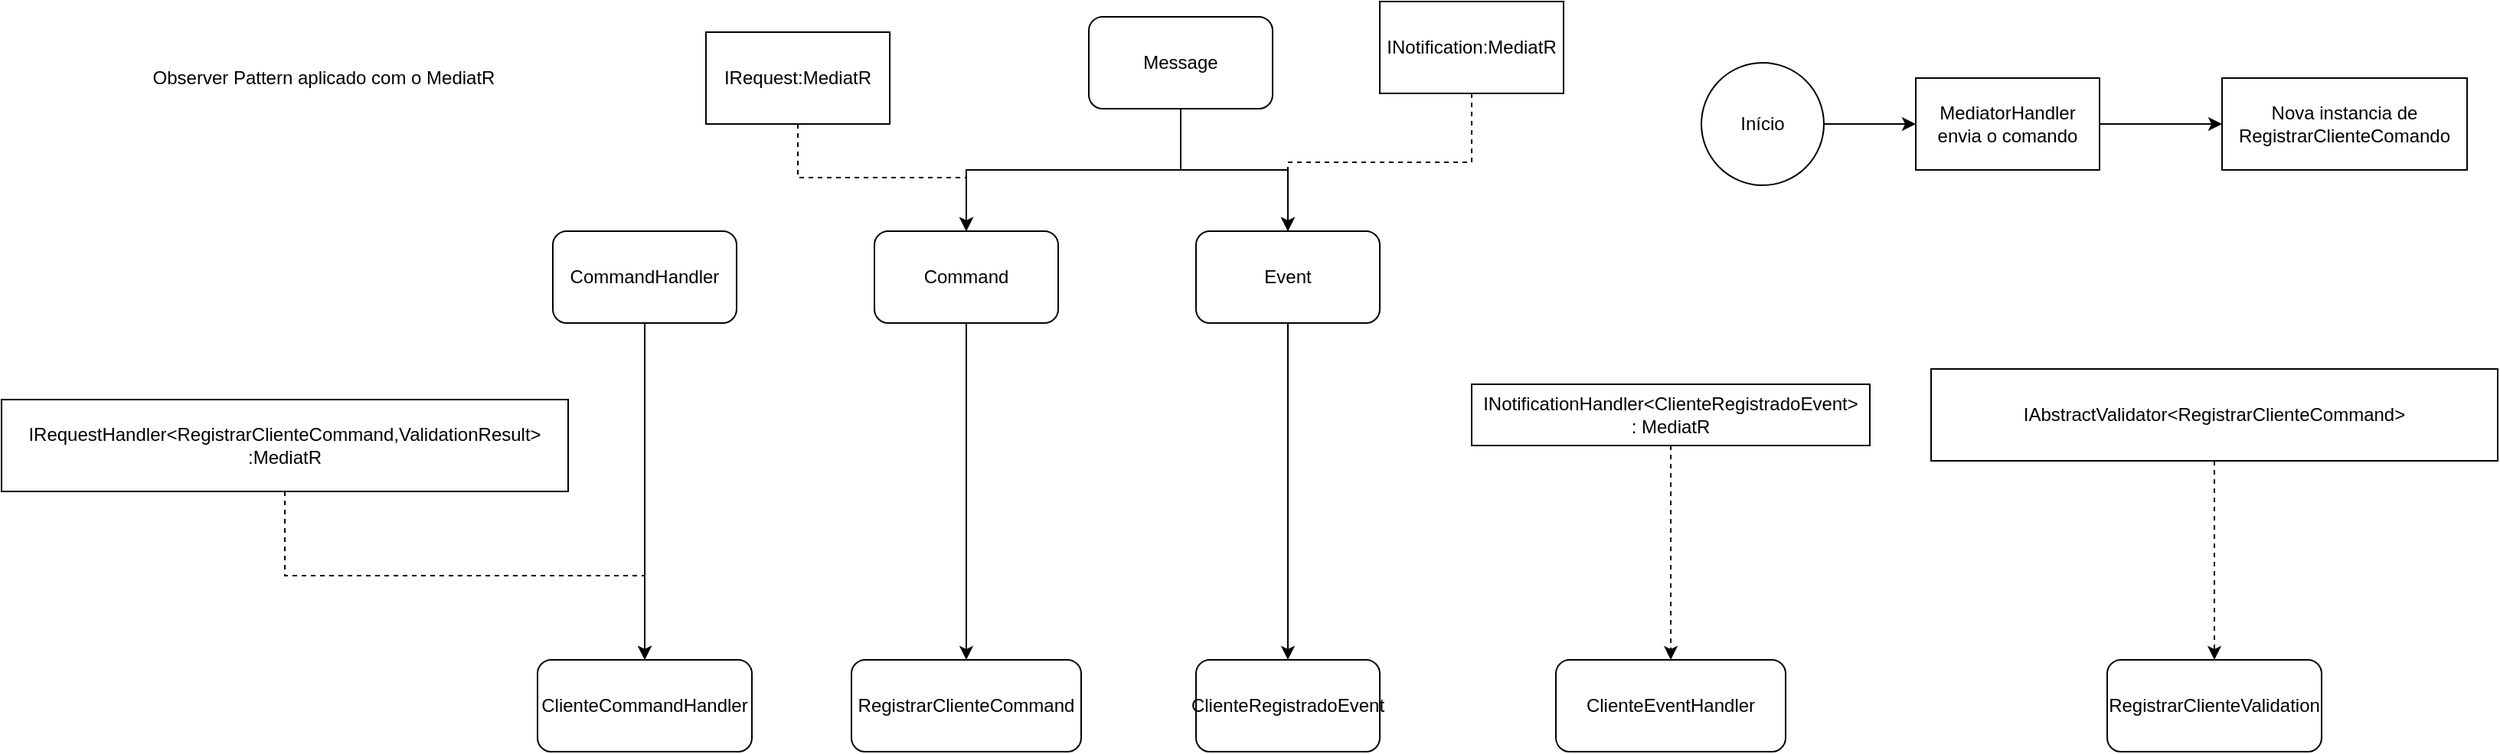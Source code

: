 <mxfile version="20.2.3" type="device"><diagram id="R2lEEEUBdFMjLlhIrx00" name="Page-1"><mxGraphModel dx="2523" dy="1029" grid="1" gridSize="10" guides="1" tooltips="1" connect="1" arrows="1" fold="1" page="1" pageScale="1" pageWidth="850" pageHeight="1100" math="0" shadow="0" extFonts="Permanent Marker^https://fonts.googleapis.com/css?family=Permanent+Marker"><root><mxCell id="0"/><mxCell id="1" parent="0"/><mxCell id="I9J9W7fCwJ3ZCJSavZEX-17" style="edgeStyle=orthogonalEdgeStyle;rounded=0;orthogonalLoop=1;jettySize=auto;html=1;" edge="1" parent="1" source="I9J9W7fCwJ3ZCJSavZEX-1" target="I9J9W7fCwJ3ZCJSavZEX-16"><mxGeometry relative="1" as="geometry"/></mxCell><mxCell id="I9J9W7fCwJ3ZCJSavZEX-1" value="Command&lt;br&gt;" style="rounded=1;whiteSpace=wrap;html=1;" vertex="1" parent="1"><mxGeometry x="110" y="190" width="120" height="60" as="geometry"/></mxCell><mxCell id="I9J9W7fCwJ3ZCJSavZEX-3" style="edgeStyle=orthogonalEdgeStyle;rounded=0;orthogonalLoop=1;jettySize=auto;html=1;entryX=0.5;entryY=0;entryDx=0;entryDy=0;" edge="1" parent="1" source="I9J9W7fCwJ3ZCJSavZEX-2" target="I9J9W7fCwJ3ZCJSavZEX-1"><mxGeometry relative="1" as="geometry"><Array as="points"><mxPoint x="310" y="150"/><mxPoint x="170" y="150"/></Array></mxGeometry></mxCell><mxCell id="I9J9W7fCwJ3ZCJSavZEX-8" style="edgeStyle=orthogonalEdgeStyle;rounded=0;orthogonalLoop=1;jettySize=auto;html=1;entryX=0.5;entryY=0;entryDx=0;entryDy=0;" edge="1" parent="1" source="I9J9W7fCwJ3ZCJSavZEX-2" target="I9J9W7fCwJ3ZCJSavZEX-7"><mxGeometry relative="1" as="geometry"/></mxCell><mxCell id="I9J9W7fCwJ3ZCJSavZEX-2" value="Message" style="rounded=1;whiteSpace=wrap;html=1;" vertex="1" parent="1"><mxGeometry x="250" y="50" width="120" height="60" as="geometry"/></mxCell><mxCell id="I9J9W7fCwJ3ZCJSavZEX-5" style="edgeStyle=orthogonalEdgeStyle;rounded=0;orthogonalLoop=1;jettySize=auto;html=1;entryX=0.5;entryY=0;entryDx=0;entryDy=0;dashed=1;" edge="1" parent="1" source="I9J9W7fCwJ3ZCJSavZEX-4" target="I9J9W7fCwJ3ZCJSavZEX-1"><mxGeometry relative="1" as="geometry"/></mxCell><mxCell id="I9J9W7fCwJ3ZCJSavZEX-4" value="IRequest:MediatR" style="whiteSpace=wrap;html=1;" vertex="1" parent="1"><mxGeometry y="60" width="120" height="60" as="geometry"/></mxCell><mxCell id="I9J9W7fCwJ3ZCJSavZEX-13" style="edgeStyle=orthogonalEdgeStyle;rounded=0;orthogonalLoop=1;jettySize=auto;html=1;" edge="1" parent="1" source="I9J9W7fCwJ3ZCJSavZEX-6" target="I9J9W7fCwJ3ZCJSavZEX-12"><mxGeometry relative="1" as="geometry"/></mxCell><mxCell id="I9J9W7fCwJ3ZCJSavZEX-6" value="CommandHandler" style="rounded=1;whiteSpace=wrap;html=1;" vertex="1" parent="1"><mxGeometry x="-100" y="190" width="120" height="60" as="geometry"/></mxCell><mxCell id="I9J9W7fCwJ3ZCJSavZEX-26" style="edgeStyle=orthogonalEdgeStyle;rounded=0;orthogonalLoop=1;jettySize=auto;html=1;" edge="1" parent="1" source="I9J9W7fCwJ3ZCJSavZEX-7" target="I9J9W7fCwJ3ZCJSavZEX-25"><mxGeometry relative="1" as="geometry"/></mxCell><mxCell id="I9J9W7fCwJ3ZCJSavZEX-7" value="Event" style="rounded=1;whiteSpace=wrap;html=1;" vertex="1" parent="1"><mxGeometry x="320" y="190" width="120" height="60" as="geometry"/></mxCell><mxCell id="I9J9W7fCwJ3ZCJSavZEX-10" style="edgeStyle=orthogonalEdgeStyle;rounded=0;orthogonalLoop=1;jettySize=auto;html=1;entryX=0.5;entryY=0;entryDx=0;entryDy=0;dashed=1;" edge="1" parent="1" source="I9J9W7fCwJ3ZCJSavZEX-9" target="I9J9W7fCwJ3ZCJSavZEX-7"><mxGeometry relative="1" as="geometry"/></mxCell><mxCell id="I9J9W7fCwJ3ZCJSavZEX-9" value="INotification:MediatR" style="whiteSpace=wrap;html=1;" vertex="1" parent="1"><mxGeometry x="440" y="40" width="120" height="60" as="geometry"/></mxCell><mxCell id="I9J9W7fCwJ3ZCJSavZEX-12" value="ClienteCommandHandler" style="rounded=1;whiteSpace=wrap;html=1;" vertex="1" parent="1"><mxGeometry x="-110" y="470" width="140" height="60" as="geometry"/></mxCell><mxCell id="I9J9W7fCwJ3ZCJSavZEX-15" style="edgeStyle=orthogonalEdgeStyle;rounded=0;orthogonalLoop=1;jettySize=auto;html=1;entryX=0.5;entryY=0;entryDx=0;entryDy=0;dashed=1;" edge="1" parent="1" source="I9J9W7fCwJ3ZCJSavZEX-14" target="I9J9W7fCwJ3ZCJSavZEX-12"><mxGeometry relative="1" as="geometry"/></mxCell><mxCell id="I9J9W7fCwJ3ZCJSavZEX-14" value="IRequestHandler&amp;lt;RegistrarClienteCommand,ValidationResult&amp;gt; :MediatR" style="whiteSpace=wrap;html=1;" vertex="1" parent="1"><mxGeometry x="-460" y="300" width="370" height="60" as="geometry"/></mxCell><mxCell id="I9J9W7fCwJ3ZCJSavZEX-16" value="RegistrarClienteCommand" style="rounded=1;whiteSpace=wrap;html=1;" vertex="1" parent="1"><mxGeometry x="95" y="470" width="150" height="60" as="geometry"/></mxCell><mxCell id="I9J9W7fCwJ3ZCJSavZEX-18" value="RegistrarClienteValidation" style="rounded=1;whiteSpace=wrap;html=1;" vertex="1" parent="1"><mxGeometry x="915" y="470" width="140" height="60" as="geometry"/></mxCell><mxCell id="I9J9W7fCwJ3ZCJSavZEX-21" style="edgeStyle=orthogonalEdgeStyle;rounded=0;orthogonalLoop=1;jettySize=auto;html=1;entryX=0.5;entryY=0;entryDx=0;entryDy=0;dashed=1;" edge="1" parent="1" source="I9J9W7fCwJ3ZCJSavZEX-20" target="I9J9W7fCwJ3ZCJSavZEX-18"><mxGeometry relative="1" as="geometry"/></mxCell><mxCell id="I9J9W7fCwJ3ZCJSavZEX-20" value="IAbstractValidator&amp;lt;RegistrarClienteCommand&amp;gt;" style="whiteSpace=wrap;html=1;" vertex="1" parent="1"><mxGeometry x="800" y="280" width="370" height="60" as="geometry"/></mxCell><mxCell id="I9J9W7fCwJ3ZCJSavZEX-22" value="ClienteEventHandler" style="rounded=1;whiteSpace=wrap;html=1;" vertex="1" parent="1"><mxGeometry x="555" y="470" width="150" height="60" as="geometry"/></mxCell><mxCell id="I9J9W7fCwJ3ZCJSavZEX-24" style="edgeStyle=orthogonalEdgeStyle;rounded=0;orthogonalLoop=1;jettySize=auto;html=1;entryX=0.5;entryY=0;entryDx=0;entryDy=0;dashed=1;" edge="1" parent="1" source="I9J9W7fCwJ3ZCJSavZEX-23" target="I9J9W7fCwJ3ZCJSavZEX-22"><mxGeometry relative="1" as="geometry"/></mxCell><mxCell id="I9J9W7fCwJ3ZCJSavZEX-23" value="INotificationHandler&amp;lt;ClienteRegistradoEvent&amp;gt;&lt;br&gt;: MediatR" style="whiteSpace=wrap;html=1;" vertex="1" parent="1"><mxGeometry x="500" y="290" width="260" height="40" as="geometry"/></mxCell><mxCell id="I9J9W7fCwJ3ZCJSavZEX-25" value="ClienteRegistradoEvent" style="rounded=1;whiteSpace=wrap;html=1;" vertex="1" parent="1"><mxGeometry x="320" y="470" width="120" height="60" as="geometry"/></mxCell><mxCell id="I9J9W7fCwJ3ZCJSavZEX-31" value="" style="edgeStyle=orthogonalEdgeStyle;rounded=0;orthogonalLoop=1;jettySize=auto;html=1;" edge="1" parent="1" source="I9J9W7fCwJ3ZCJSavZEX-29" target="I9J9W7fCwJ3ZCJSavZEX-30"><mxGeometry relative="1" as="geometry"/></mxCell><mxCell id="I9J9W7fCwJ3ZCJSavZEX-29" value="Início" style="ellipse;whiteSpace=wrap;html=1;aspect=fixed;" vertex="1" parent="1"><mxGeometry x="650" y="80" width="80" height="80" as="geometry"/></mxCell><mxCell id="I9J9W7fCwJ3ZCJSavZEX-33" value="" style="edgeStyle=orthogonalEdgeStyle;rounded=0;orthogonalLoop=1;jettySize=auto;html=1;" edge="1" parent="1" source="I9J9W7fCwJ3ZCJSavZEX-30" target="I9J9W7fCwJ3ZCJSavZEX-32"><mxGeometry relative="1" as="geometry"/></mxCell><mxCell id="I9J9W7fCwJ3ZCJSavZEX-30" value="MediatorHandler envia o comando" style="whiteSpace=wrap;html=1;" vertex="1" parent="1"><mxGeometry x="790" y="90" width="120" height="60" as="geometry"/></mxCell><mxCell id="I9J9W7fCwJ3ZCJSavZEX-32" value="Nova instancia de RegistrarClienteComando" style="whiteSpace=wrap;html=1;" vertex="1" parent="1"><mxGeometry x="990" y="90" width="160" height="60" as="geometry"/></mxCell><mxCell id="I9J9W7fCwJ3ZCJSavZEX-34" value="Observer Pattern aplicado com o MediatR" style="text;html=1;align=center;verticalAlign=middle;resizable=0;points=[];autosize=1;strokeColor=none;fillColor=none;" vertex="1" parent="1"><mxGeometry x="-375" y="75" width="250" height="30" as="geometry"/></mxCell></root></mxGraphModel></diagram></mxfile>
